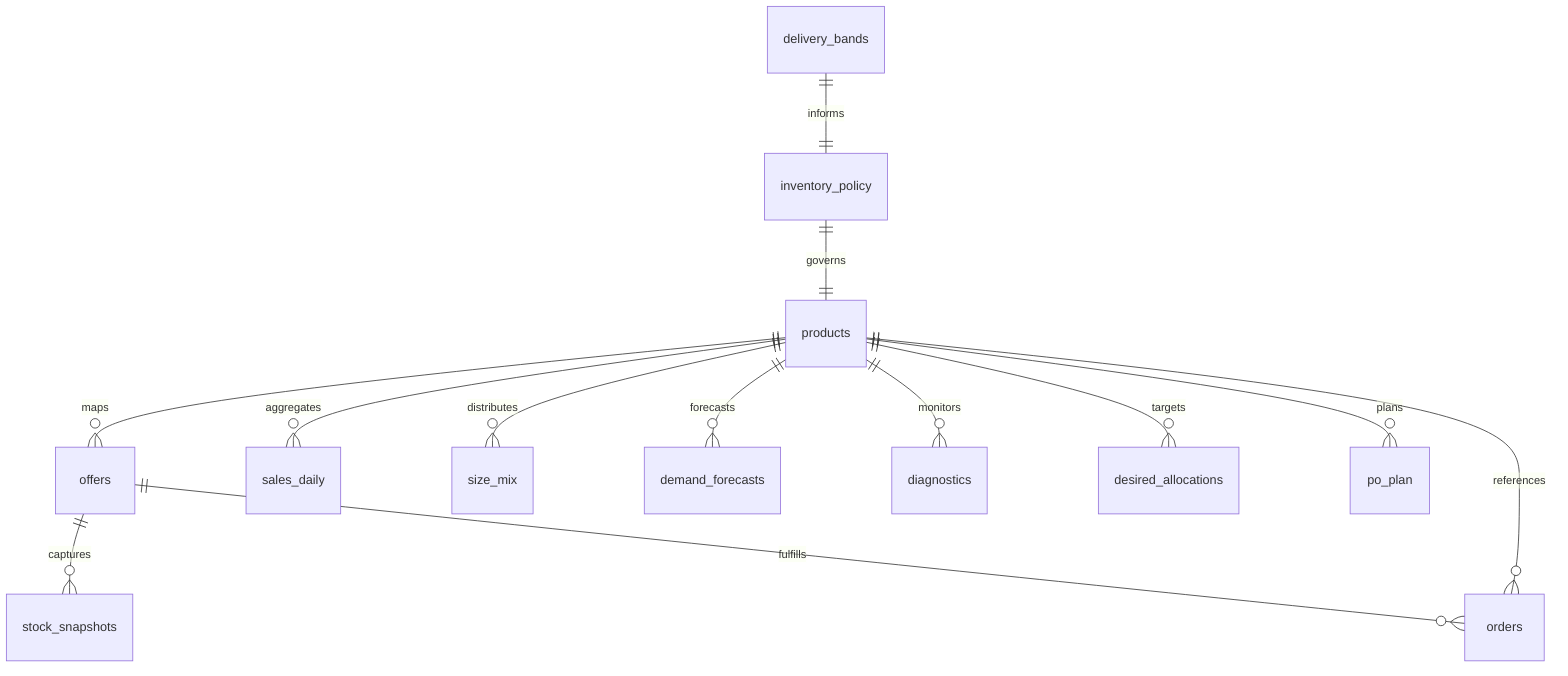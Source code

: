 erDiagram
  products ||--o{ offers : maps
  offers ||--o{ stock_snapshots : captures
  products ||--o{ sales_daily : aggregates
  products ||--o{ size_mix : distributes
  products ||--o{ demand_forecasts : forecasts
  products ||--o{ diagnostics : monitors
  products ||--o{ desired_allocations : targets
  products ||--o{ po_plan : plans
  offers ||--o{ orders : fulfills
  products ||--o{ orders : references
  inventory_policy ||--|| products : governs
  delivery_bands ||--|| inventory_policy : informs